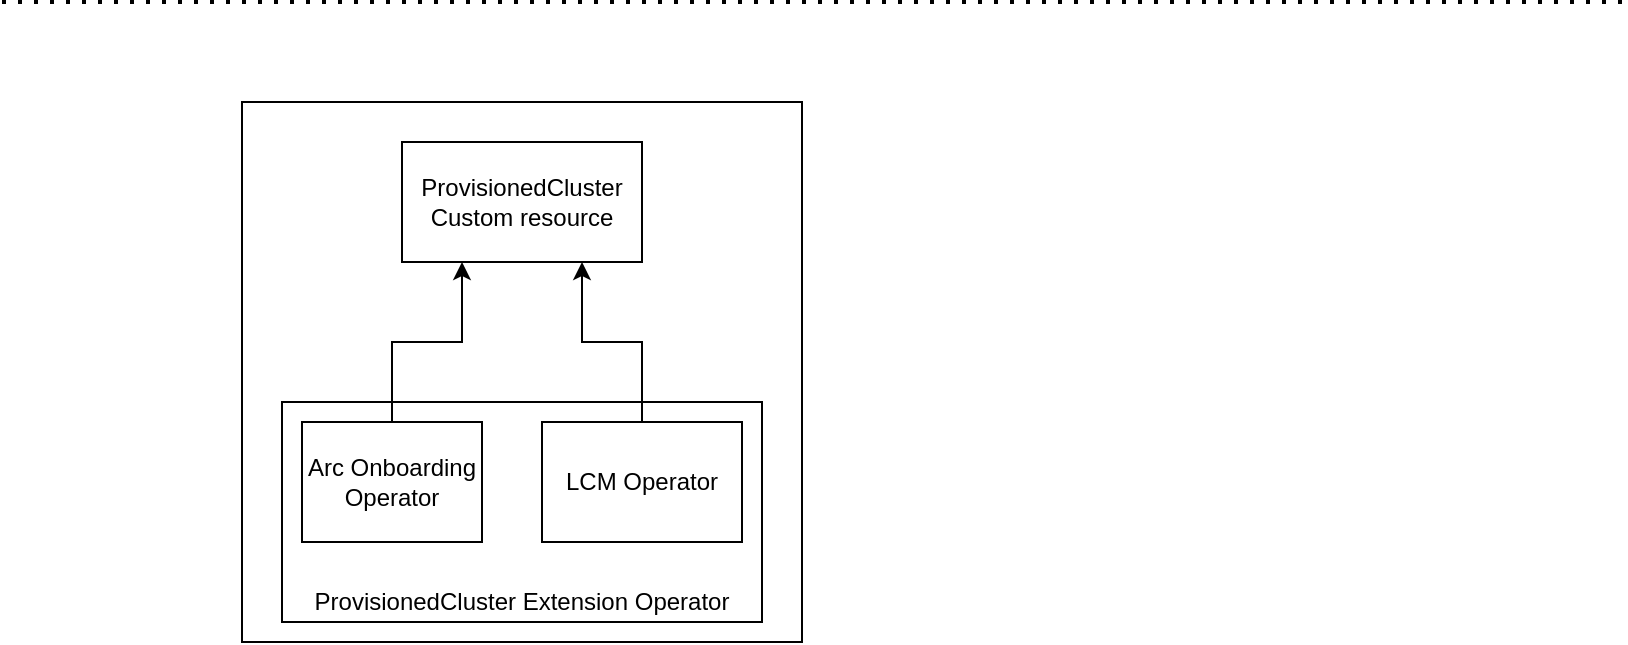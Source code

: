 <mxfile version="14.9.4" type="github">
  <diagram id="NvPChnOz5gp6kX2Rmhac" name="Page-1">
    <mxGraphModel dx="929" dy="633" grid="1" gridSize="10" guides="1" tooltips="1" connect="1" arrows="1" fold="1" page="1" pageScale="1" pageWidth="850" pageHeight="1100" math="0" shadow="0">
      <root>
        <mxCell id="0" />
        <mxCell id="1" parent="0" />
        <mxCell id="QGmkmGnSFJE9spn63MvY-1" value="" style="rounded=0;whiteSpace=wrap;html=1;" vertex="1" parent="1">
          <mxGeometry x="160" y="290" width="280" height="270" as="geometry" />
        </mxCell>
        <mxCell id="QGmkmGnSFJE9spn63MvY-3" value="" style="endArrow=none;dashed=1;html=1;dashPattern=1 3;strokeWidth=2;" edge="1" parent="1">
          <mxGeometry width="50" height="50" relative="1" as="geometry">
            <mxPoint x="40" y="240" as="sourcePoint" />
            <mxPoint x="850" y="240" as="targetPoint" />
            <Array as="points">
              <mxPoint x="390" y="240" />
            </Array>
          </mxGeometry>
        </mxCell>
        <mxCell id="QGmkmGnSFJE9spn63MvY-4" value="ProvisionedCluster Custom resource" style="rounded=0;whiteSpace=wrap;html=1;" vertex="1" parent="1">
          <mxGeometry x="240" y="310" width="120" height="60" as="geometry" />
        </mxCell>
        <mxCell id="QGmkmGnSFJE9spn63MvY-6" value="" style="rounded=0;whiteSpace=wrap;html=1;" vertex="1" parent="1">
          <mxGeometry x="180" y="440" width="240" height="110" as="geometry" />
        </mxCell>
        <mxCell id="QGmkmGnSFJE9spn63MvY-11" style="edgeStyle=orthogonalEdgeStyle;rounded=0;orthogonalLoop=1;jettySize=auto;html=1;exitX=0.5;exitY=0;exitDx=0;exitDy=0;entryX=0.25;entryY=1;entryDx=0;entryDy=0;" edge="1" parent="1" source="QGmkmGnSFJE9spn63MvY-7" target="QGmkmGnSFJE9spn63MvY-4">
          <mxGeometry relative="1" as="geometry" />
        </mxCell>
        <mxCell id="QGmkmGnSFJE9spn63MvY-7" value="Arc Onboarding Operator" style="rounded=0;whiteSpace=wrap;html=1;" vertex="1" parent="1">
          <mxGeometry x="190" y="450" width="90" height="60" as="geometry" />
        </mxCell>
        <mxCell id="QGmkmGnSFJE9spn63MvY-12" style="edgeStyle=orthogonalEdgeStyle;rounded=0;orthogonalLoop=1;jettySize=auto;html=1;exitX=0.5;exitY=0;exitDx=0;exitDy=0;entryX=0.75;entryY=1;entryDx=0;entryDy=0;" edge="1" parent="1" source="QGmkmGnSFJE9spn63MvY-8" target="QGmkmGnSFJE9spn63MvY-4">
          <mxGeometry relative="1" as="geometry" />
        </mxCell>
        <mxCell id="QGmkmGnSFJE9spn63MvY-8" value="LCM Operator" style="rounded=0;whiteSpace=wrap;html=1;" vertex="1" parent="1">
          <mxGeometry x="310" y="450" width="100" height="60" as="geometry" />
        </mxCell>
        <mxCell id="QGmkmGnSFJE9spn63MvY-9" value="ProvisionedCluster Extension Operator" style="text;html=1;strokeColor=none;fillColor=none;align=center;verticalAlign=middle;whiteSpace=wrap;rounded=0;" vertex="1" parent="1">
          <mxGeometry x="170" y="530" width="260" height="20" as="geometry" />
        </mxCell>
      </root>
    </mxGraphModel>
  </diagram>
</mxfile>
